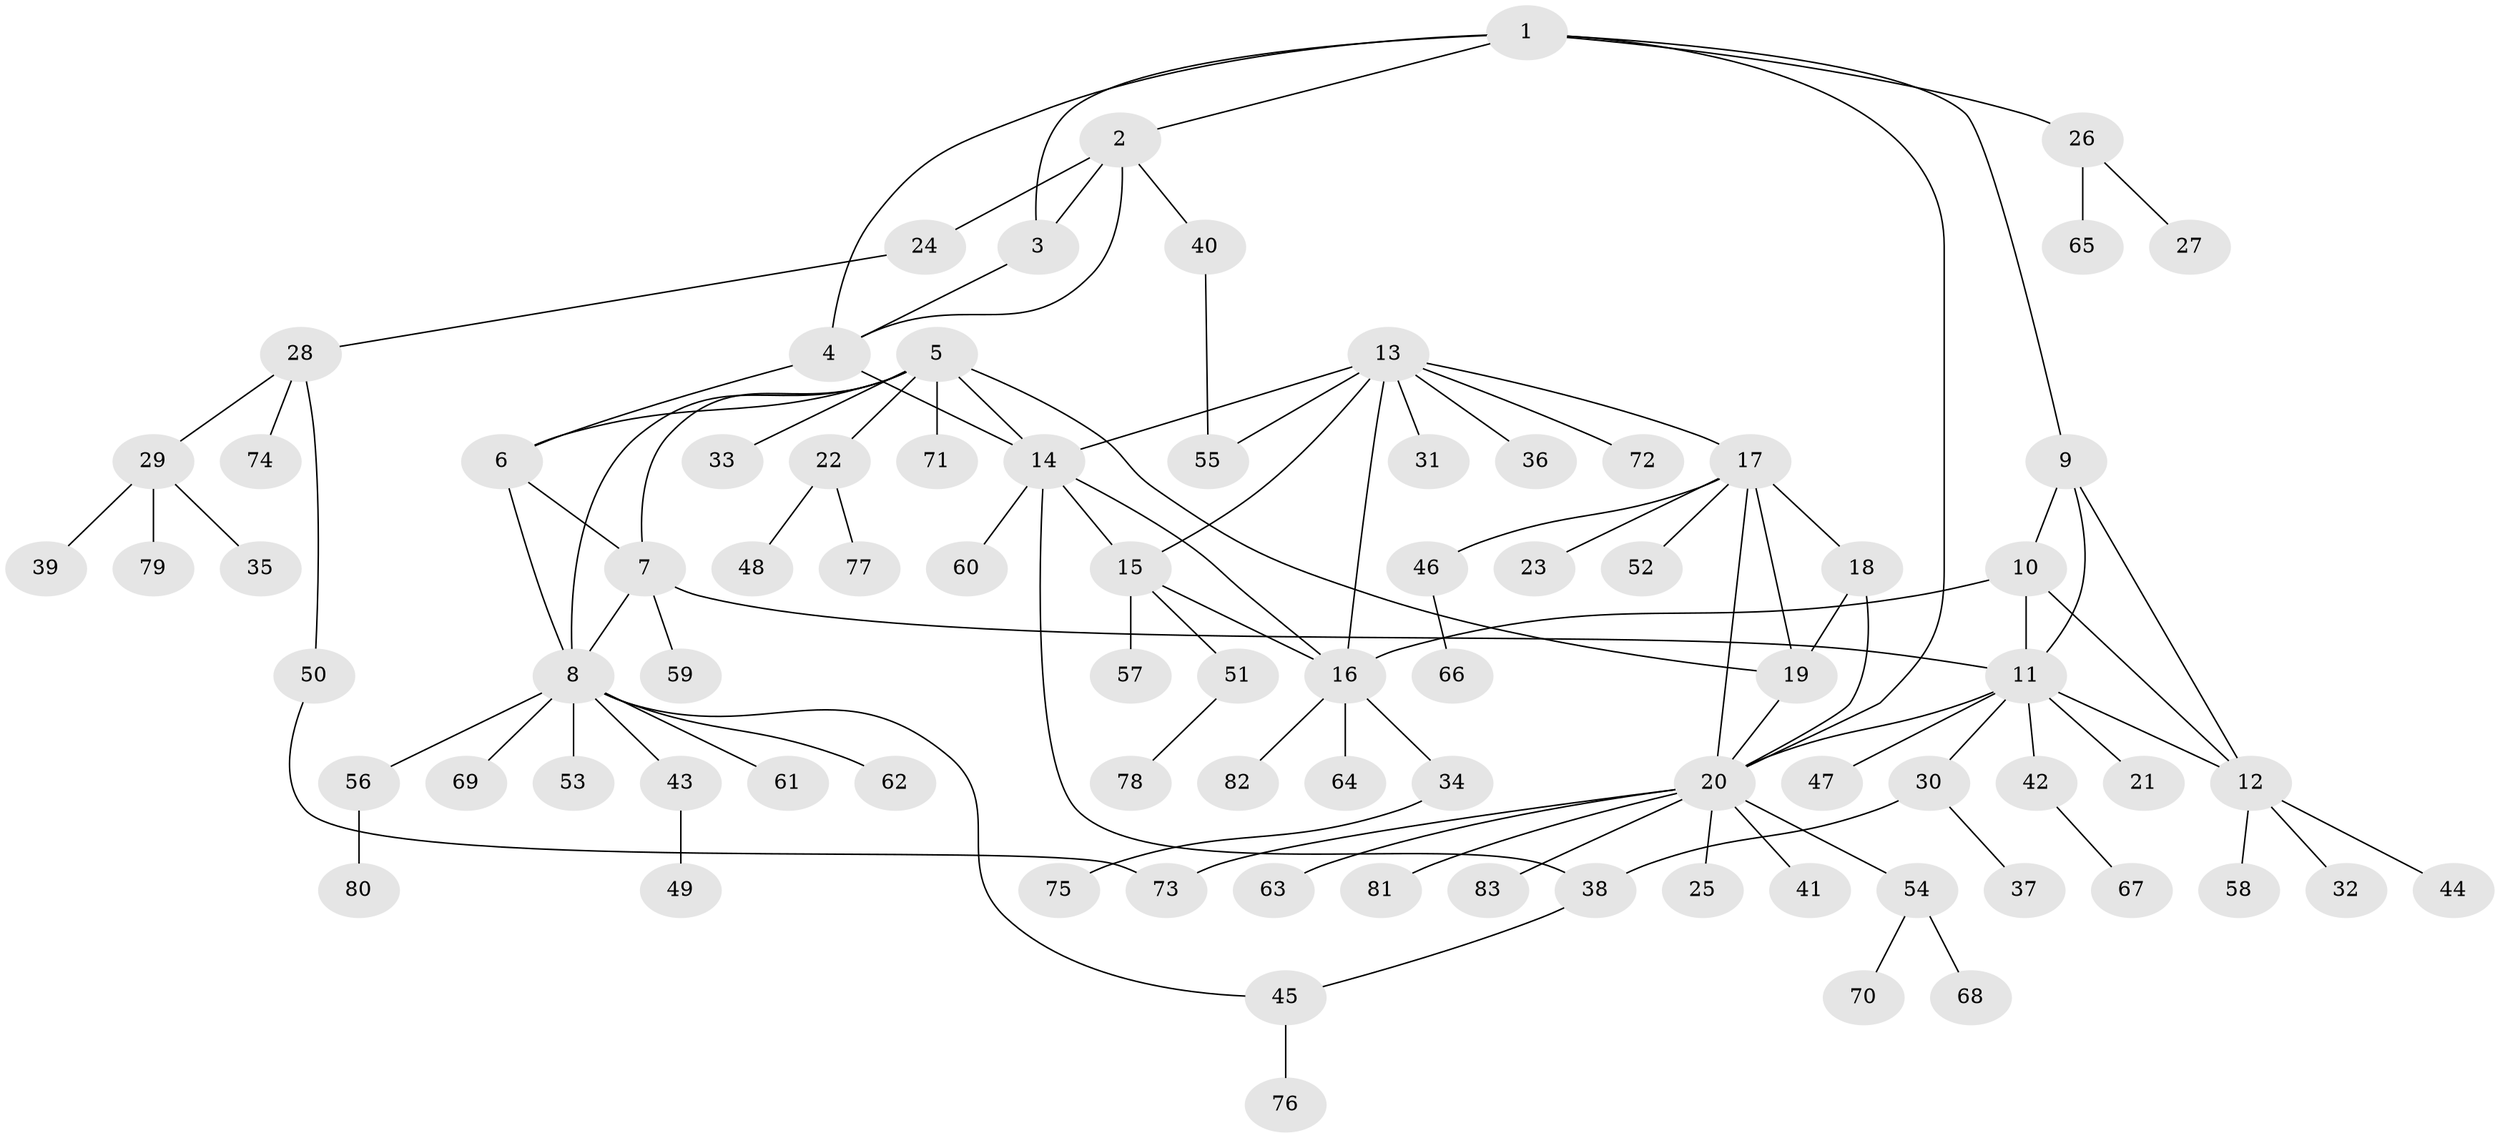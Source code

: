 // coarse degree distribution, {6: 0.034482758620689655, 2: 0.13793103448275862, 7: 0.017241379310344827, 4: 0.06896551724137931, 9: 0.017241379310344827, 3: 0.06896551724137931, 11: 0.034482758620689655, 10: 0.034482758620689655, 1: 0.5862068965517241}
// Generated by graph-tools (version 1.1) at 2025/52/02/27/25 19:52:21]
// undirected, 83 vertices, 107 edges
graph export_dot {
graph [start="1"]
  node [color=gray90,style=filled];
  1;
  2;
  3;
  4;
  5;
  6;
  7;
  8;
  9;
  10;
  11;
  12;
  13;
  14;
  15;
  16;
  17;
  18;
  19;
  20;
  21;
  22;
  23;
  24;
  25;
  26;
  27;
  28;
  29;
  30;
  31;
  32;
  33;
  34;
  35;
  36;
  37;
  38;
  39;
  40;
  41;
  42;
  43;
  44;
  45;
  46;
  47;
  48;
  49;
  50;
  51;
  52;
  53;
  54;
  55;
  56;
  57;
  58;
  59;
  60;
  61;
  62;
  63;
  64;
  65;
  66;
  67;
  68;
  69;
  70;
  71;
  72;
  73;
  74;
  75;
  76;
  77;
  78;
  79;
  80;
  81;
  82;
  83;
  1 -- 2;
  1 -- 3;
  1 -- 4;
  1 -- 9;
  1 -- 20;
  1 -- 26;
  2 -- 3;
  2 -- 4;
  2 -- 24;
  2 -- 40;
  3 -- 4;
  4 -- 6;
  4 -- 14;
  5 -- 6;
  5 -- 7;
  5 -- 8;
  5 -- 14;
  5 -- 19;
  5 -- 22;
  5 -- 33;
  5 -- 71;
  6 -- 7;
  6 -- 8;
  7 -- 8;
  7 -- 11;
  7 -- 59;
  8 -- 43;
  8 -- 45;
  8 -- 53;
  8 -- 56;
  8 -- 61;
  8 -- 62;
  8 -- 69;
  9 -- 10;
  9 -- 11;
  9 -- 12;
  10 -- 11;
  10 -- 12;
  10 -- 16;
  11 -- 12;
  11 -- 20;
  11 -- 21;
  11 -- 30;
  11 -- 42;
  11 -- 47;
  12 -- 32;
  12 -- 44;
  12 -- 58;
  13 -- 14;
  13 -- 15;
  13 -- 16;
  13 -- 17;
  13 -- 31;
  13 -- 36;
  13 -- 55;
  13 -- 72;
  14 -- 15;
  14 -- 16;
  14 -- 38;
  14 -- 60;
  15 -- 16;
  15 -- 51;
  15 -- 57;
  16 -- 34;
  16 -- 64;
  16 -- 82;
  17 -- 18;
  17 -- 19;
  17 -- 20;
  17 -- 23;
  17 -- 46;
  17 -- 52;
  18 -- 19;
  18 -- 20;
  19 -- 20;
  20 -- 25;
  20 -- 41;
  20 -- 54;
  20 -- 63;
  20 -- 73;
  20 -- 81;
  20 -- 83;
  22 -- 48;
  22 -- 77;
  24 -- 28;
  26 -- 27;
  26 -- 65;
  28 -- 29;
  28 -- 50;
  28 -- 74;
  29 -- 35;
  29 -- 39;
  29 -- 79;
  30 -- 37;
  30 -- 38;
  34 -- 75;
  38 -- 45;
  40 -- 55;
  42 -- 67;
  43 -- 49;
  45 -- 76;
  46 -- 66;
  50 -- 73;
  51 -- 78;
  54 -- 68;
  54 -- 70;
  56 -- 80;
}
